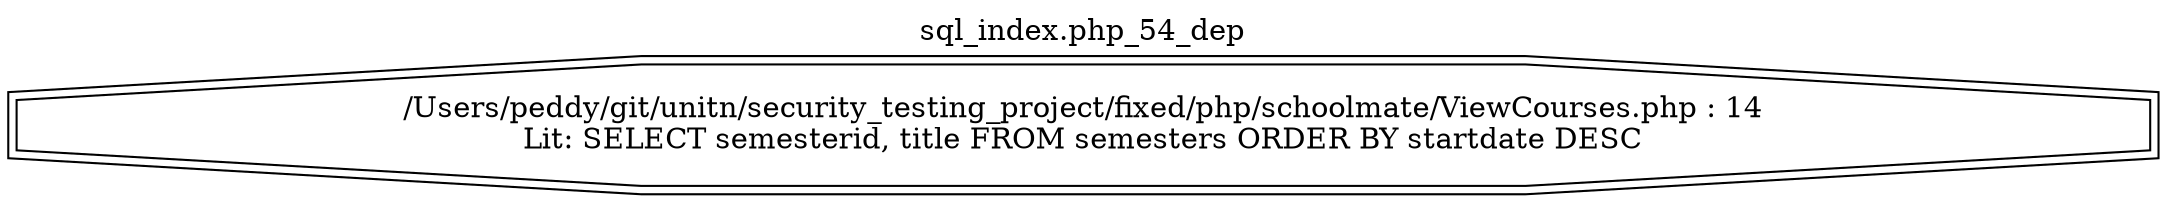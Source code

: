 digraph cfg {
  label="sql_index.php_54_dep";
  labelloc=t;
  n1 [shape=doubleoctagon, label="/Users/peddy/git/unitn/security_testing_project/fixed/php/schoolmate/ViewCourses.php : 14\nLit: SELECT semesterid, title FROM semesters ORDER BY startdate DESC\n"];
}
